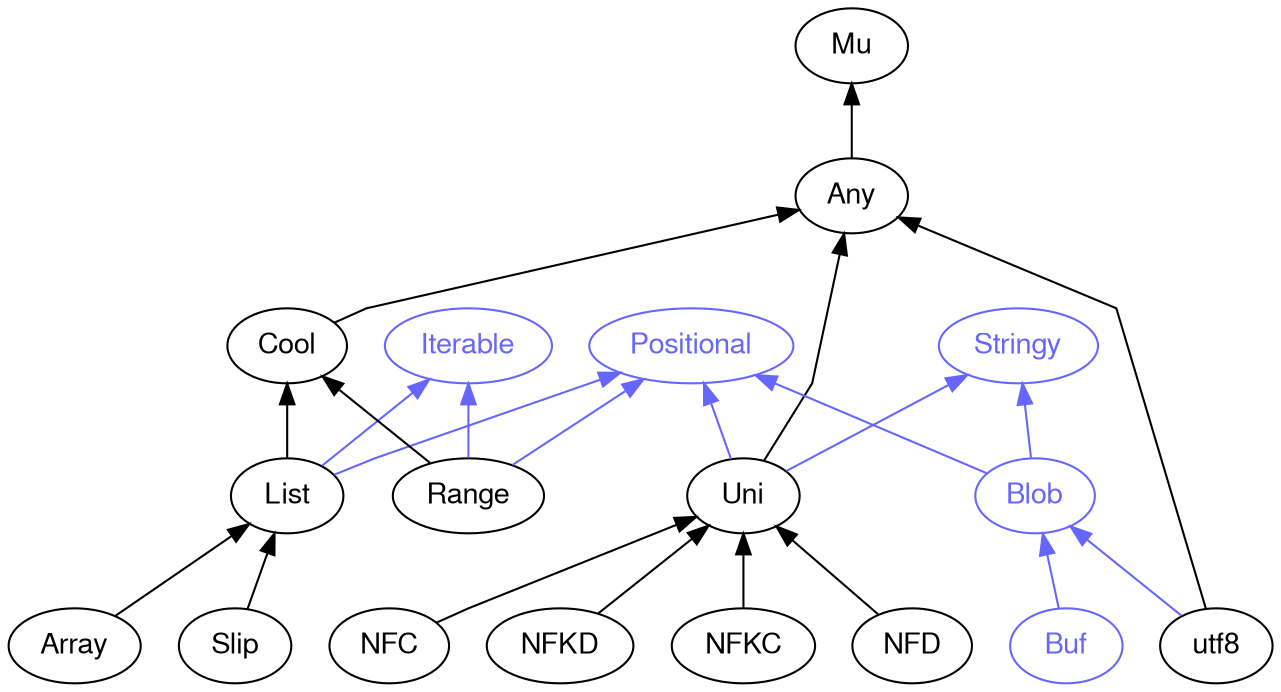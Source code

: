 digraph "perl6-type-graph" {
    rankdir=BT;
    splines=polyline;
    overlap=false; 
    // Types
    "Positional" [color="#6666FF", fontcolor="#6666FF", href="/type/Positional", fontname="FreeSans"];
    "Mu" [color="#000000", fontcolor="#000000", href="/type/Mu", fontname="FreeSans"];
    "Any" [color="#000000", fontcolor="#000000", href="/type/Any", fontname="FreeSans"];
    "Cool" [color="#000000", fontcolor="#000000", href="/type/Cool", fontname="FreeSans"];
    "Iterable" [color="#6666FF", fontcolor="#6666FF", href="/type/Iterable", fontname="FreeSans"];
    "List" [color="#000000", fontcolor="#000000", href="/type/List", fontname="FreeSans"];
    "Range" [color="#000000", fontcolor="#000000", href="/type/Range", fontname="FreeSans"];
    "Stringy" [color="#6666FF", fontcolor="#6666FF", href="/type/Stringy", fontname="FreeSans"];
    "Uni" [color="#000000", fontcolor="#000000", href="/type/Uni", fontname="FreeSans"];
    "Blob" [color="#6666FF", fontcolor="#6666FF", href="/type/Blob", fontname="FreeSans"];
    "Array" [color="#000000", fontcolor="#000000", href="/type/Array", fontname="FreeSans"];
    "Slip" [color="#000000", fontcolor="#000000", href="/type/Slip", fontname="FreeSans"];
    "NFC" [color="#000000", fontcolor="#000000", href="/type/NFC", fontname="FreeSans"];
    "NFKD" [color="#000000", fontcolor="#000000", href="/type/NFKD", fontname="FreeSans"];
    "NFKC" [color="#000000", fontcolor="#000000", href="/type/NFKC", fontname="FreeSans"];
    "NFD" [color="#000000", fontcolor="#000000", href="/type/NFD", fontname="FreeSans"];
    "utf8" [color="#000000", fontcolor="#000000", href="/type/utf8", fontname="FreeSans"];
    "Buf" [color="#6666FF", fontcolor="#6666FF", href="/type/Buf", fontname="FreeSans"];

    // Superclasses
    "Any" -> "Mu" [color="#000000"];
    "Cool" -> "Any" [color="#000000"];
    "List" -> "Cool" [color="#000000"];
    "Range" -> "Cool" [color="#000000"];
    "Uni" -> "Any" [color="#000000"];
    "Array" -> "List" [color="#000000"];
    "Slip" -> "List" [color="#000000"];
    "NFC" -> "Uni" [color="#000000"];
    "NFKD" -> "Uni" [color="#000000"];
    "NFKC" -> "Uni" [color="#000000"];
    "NFD" -> "Uni" [color="#000000"];
    "utf8" -> "Any" [color="#000000"];

    // Roles
    "List" -> "Positional" [color="#6666FF"];
    "List" -> "Iterable" [color="#6666FF"];
    "Range" -> "Positional" [color="#6666FF"];
    "Range" -> "Iterable" [color="#6666FF"];
    "Uni" -> "Positional" [color="#6666FF"];
    "Uni" -> "Stringy" [color="#6666FF"];
    "Blob" -> "Positional" [color="#6666FF"];
    "Blob" -> "Stringy" [color="#6666FF"];
    "utf8" -> "Blob" [color="#6666FF"];
    "Buf" -> "Blob" [color="#6666FF"];
}
